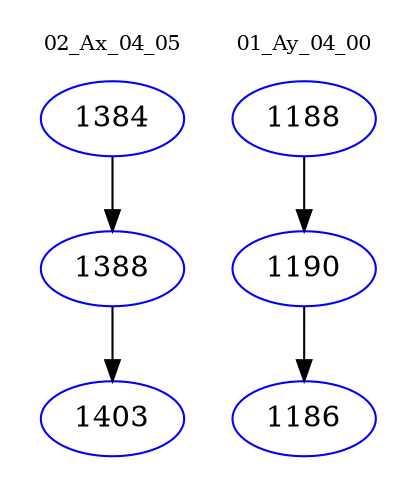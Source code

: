 digraph{
subgraph cluster_0 {
color = white
label = "02_Ax_04_05";
fontsize=10;
T0_1384 [label="1384", color="blue"]
T0_1384 -> T0_1388 [color="black"]
T0_1388 [label="1388", color="blue"]
T0_1388 -> T0_1403 [color="black"]
T0_1403 [label="1403", color="blue"]
}
subgraph cluster_1 {
color = white
label = "01_Ay_04_00";
fontsize=10;
T1_1188 [label="1188", color="blue"]
T1_1188 -> T1_1190 [color="black"]
T1_1190 [label="1190", color="blue"]
T1_1190 -> T1_1186 [color="black"]
T1_1186 [label="1186", color="blue"]
}
}
